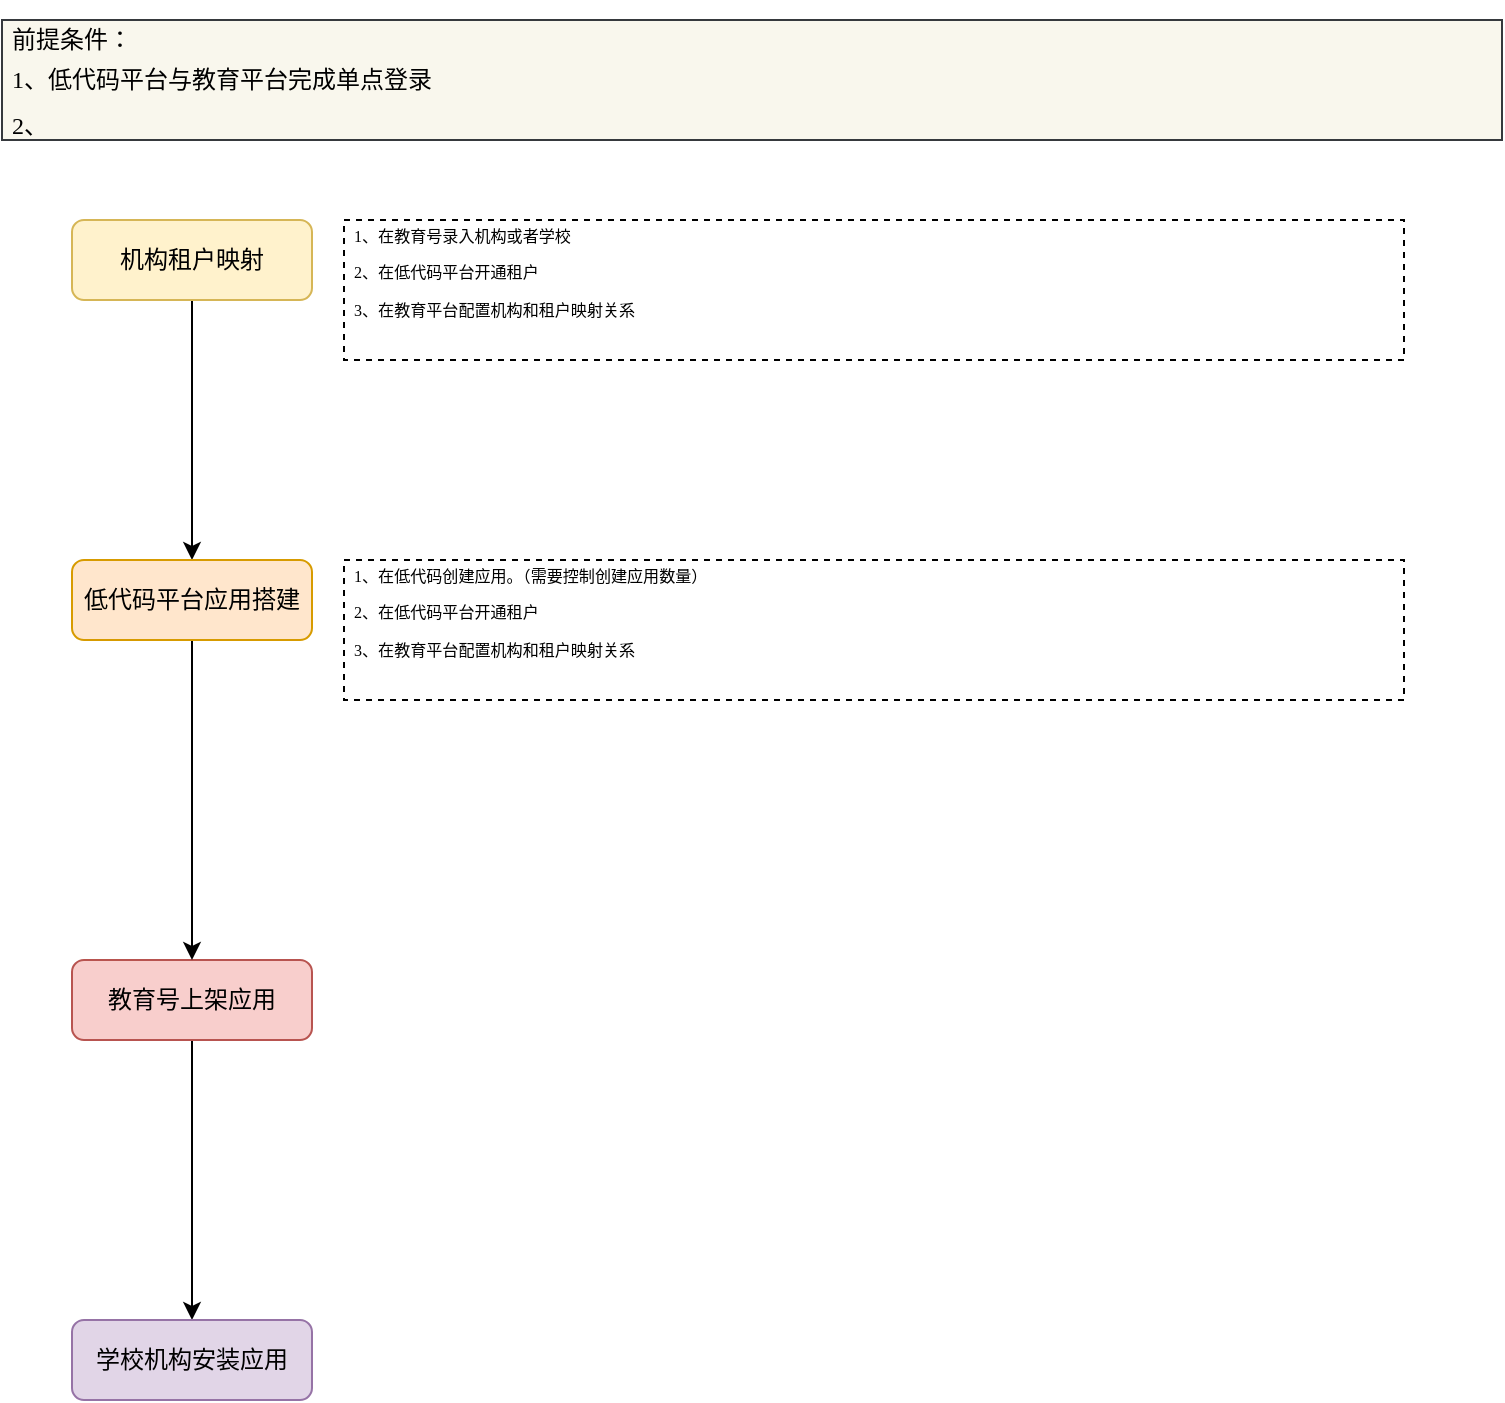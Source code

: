 <mxfile version="21.1.1" type="github">
  <diagram id="C5RBs43oDa-KdzZeNtuy" name="Page-1">
    <mxGraphModel dx="954" dy="562" grid="1" gridSize="10" guides="1" tooltips="1" connect="1" arrows="1" fold="1" page="1" pageScale="1" pageWidth="827" pageHeight="1169" math="0" shadow="0">
      <root>
        <mxCell id="WIyWlLk6GJQsqaUBKTNV-0" />
        <mxCell id="WIyWlLk6GJQsqaUBKTNV-1" parent="WIyWlLk6GJQsqaUBKTNV-0" />
        <mxCell id="R81JF_smsubKMHbJwb_p-6" style="edgeStyle=orthogonalEdgeStyle;rounded=0;orthogonalLoop=1;jettySize=auto;html=1;entryX=0.5;entryY=0;entryDx=0;entryDy=0;" edge="1" parent="WIyWlLk6GJQsqaUBKTNV-1" source="WIyWlLk6GJQsqaUBKTNV-3" target="R81JF_smsubKMHbJwb_p-2">
          <mxGeometry relative="1" as="geometry" />
        </mxCell>
        <mxCell id="WIyWlLk6GJQsqaUBKTNV-3" value="机构租户映射" style="rounded=1;whiteSpace=wrap;html=1;fontSize=12;glass=0;strokeWidth=1;shadow=0;fillColor=#fff2cc;strokeColor=#d6b656;" parent="WIyWlLk6GJQsqaUBKTNV-1" vertex="1">
          <mxGeometry x="95" y="120" width="120" height="40" as="geometry" />
        </mxCell>
        <mxCell id="R81JF_smsubKMHbJwb_p-8" style="edgeStyle=orthogonalEdgeStyle;rounded=0;orthogonalLoop=1;jettySize=auto;html=1;entryX=0.5;entryY=0;entryDx=0;entryDy=0;" edge="1" parent="WIyWlLk6GJQsqaUBKTNV-1" source="WIyWlLk6GJQsqaUBKTNV-12" target="R81JF_smsubKMHbJwb_p-0">
          <mxGeometry relative="1" as="geometry" />
        </mxCell>
        <mxCell id="WIyWlLk6GJQsqaUBKTNV-12" value="教育号上架应用" style="rounded=1;whiteSpace=wrap;html=1;fontSize=12;glass=0;strokeWidth=1;shadow=0;fillColor=#f8cecc;strokeColor=#b85450;" parent="WIyWlLk6GJQsqaUBKTNV-1" vertex="1">
          <mxGeometry x="95" y="490" width="120" height="40" as="geometry" />
        </mxCell>
        <mxCell id="R81JF_smsubKMHbJwb_p-0" value="学校机构安装应用" style="rounded=1;whiteSpace=wrap;html=1;fontSize=12;glass=0;strokeWidth=1;shadow=0;fillColor=#e1d5e7;strokeColor=#9673a6;" vertex="1" parent="WIyWlLk6GJQsqaUBKTNV-1">
          <mxGeometry x="95" y="670" width="120" height="40" as="geometry" />
        </mxCell>
        <mxCell id="R81JF_smsubKMHbJwb_p-7" style="edgeStyle=orthogonalEdgeStyle;rounded=0;orthogonalLoop=1;jettySize=auto;html=1;" edge="1" parent="WIyWlLk6GJQsqaUBKTNV-1" source="R81JF_smsubKMHbJwb_p-2" target="WIyWlLk6GJQsqaUBKTNV-12">
          <mxGeometry relative="1" as="geometry" />
        </mxCell>
        <mxCell id="R81JF_smsubKMHbJwb_p-2" value="低代码平台应用搭建" style="rounded=1;whiteSpace=wrap;html=1;fontSize=12;glass=0;strokeWidth=1;shadow=0;fillColor=#ffe6cc;strokeColor=#d79b00;" vertex="1" parent="WIyWlLk6GJQsqaUBKTNV-1">
          <mxGeometry x="95" y="290" width="120" height="40" as="geometry" />
        </mxCell>
        <mxCell id="R81JF_smsubKMHbJwb_p-3" value="&lt;h1 style=&quot;line-height: 0%;&quot;&gt;&lt;span style=&quot;font-weight: normal; font-size: 12px;&quot;&gt;&lt;font face=&quot;Times New Roman&quot; style=&quot;font-size: 12px;&quot;&gt;前提条件：&lt;/font&gt;&lt;/span&gt;&lt;/h1&gt;&lt;h1 style=&quot;line-height: 0%;&quot;&gt;&lt;span style=&quot;font-weight: normal; font-size: 12px;&quot;&gt;&lt;font face=&quot;Times New Roman&quot; style=&quot;font-size: 12px;&quot;&gt;1、低代码平台与教育平台完成单点登录&lt;/font&gt;&lt;/span&gt;&lt;/h1&gt;&lt;div&gt;&lt;span style=&quot;font-weight: normal;&quot;&gt;&lt;font face=&quot;Times New Roman&quot; style=&quot;font-size: 12px;&quot;&gt;2、&lt;/font&gt;&lt;/span&gt;&lt;/div&gt;" style="text;html=1;spacing=5;spacingTop=-20;whiteSpace=wrap;overflow=hidden;rounded=0;fontFamily=Georgia;verticalAlign=top;fillColor=#f9f7ed;strokeColor=#36393d;" vertex="1" parent="WIyWlLk6GJQsqaUBKTNV-1">
          <mxGeometry x="60" y="20" width="750" height="60" as="geometry" />
        </mxCell>
        <mxCell id="R81JF_smsubKMHbJwb_p-4" value="&lt;h6 style=&quot;line-height: 0%;&quot;&gt;&lt;span style=&quot;font-weight: normal;&quot;&gt;1、在教育号录入机构或者学校&lt;/span&gt;&lt;/h6&gt;&lt;h6 style=&quot;line-height: 0%;&quot;&gt;&lt;span style=&quot;font-weight: normal;&quot;&gt;2、在低代码平台开通租户&lt;/span&gt;&lt;/h6&gt;&lt;h6 style=&quot;line-height: 0%;&quot;&gt;&lt;span style=&quot;font-weight: normal;&quot;&gt;3、在教育平台配置机构和租户映射关系&lt;/span&gt;&lt;/h6&gt;" style="text;html=1;spacing=5;spacingTop=-20;whiteSpace=wrap;overflow=hidden;rounded=0;fontFamily=Georgia;verticalAlign=top;strokeColor=default;dashed=1;" vertex="1" parent="WIyWlLk6GJQsqaUBKTNV-1">
          <mxGeometry x="231" y="120" width="530" height="70" as="geometry" />
        </mxCell>
        <mxCell id="R81JF_smsubKMHbJwb_p-5" value="&lt;h6 style=&quot;line-height: 0%;&quot;&gt;&lt;span style=&quot;font-weight: normal;&quot;&gt;1、在低代码创建应用。（需要控制创建应用数量）&lt;/span&gt;&lt;/h6&gt;&lt;h6 style=&quot;line-height: 0%;&quot;&gt;&lt;span style=&quot;font-weight: normal;&quot;&gt;2、在低代码平台开通租户&lt;/span&gt;&lt;/h6&gt;&lt;h6 style=&quot;line-height: 0%;&quot;&gt;&lt;span style=&quot;font-weight: normal;&quot;&gt;3、在教育平台配置机构和租户映射关系&lt;/span&gt;&lt;/h6&gt;" style="text;html=1;spacing=5;spacingTop=-20;whiteSpace=wrap;overflow=hidden;rounded=0;fontFamily=Georgia;verticalAlign=top;strokeColor=default;dashed=1;" vertex="1" parent="WIyWlLk6GJQsqaUBKTNV-1">
          <mxGeometry x="231" y="290" width="530" height="70" as="geometry" />
        </mxCell>
      </root>
    </mxGraphModel>
  </diagram>
</mxfile>
